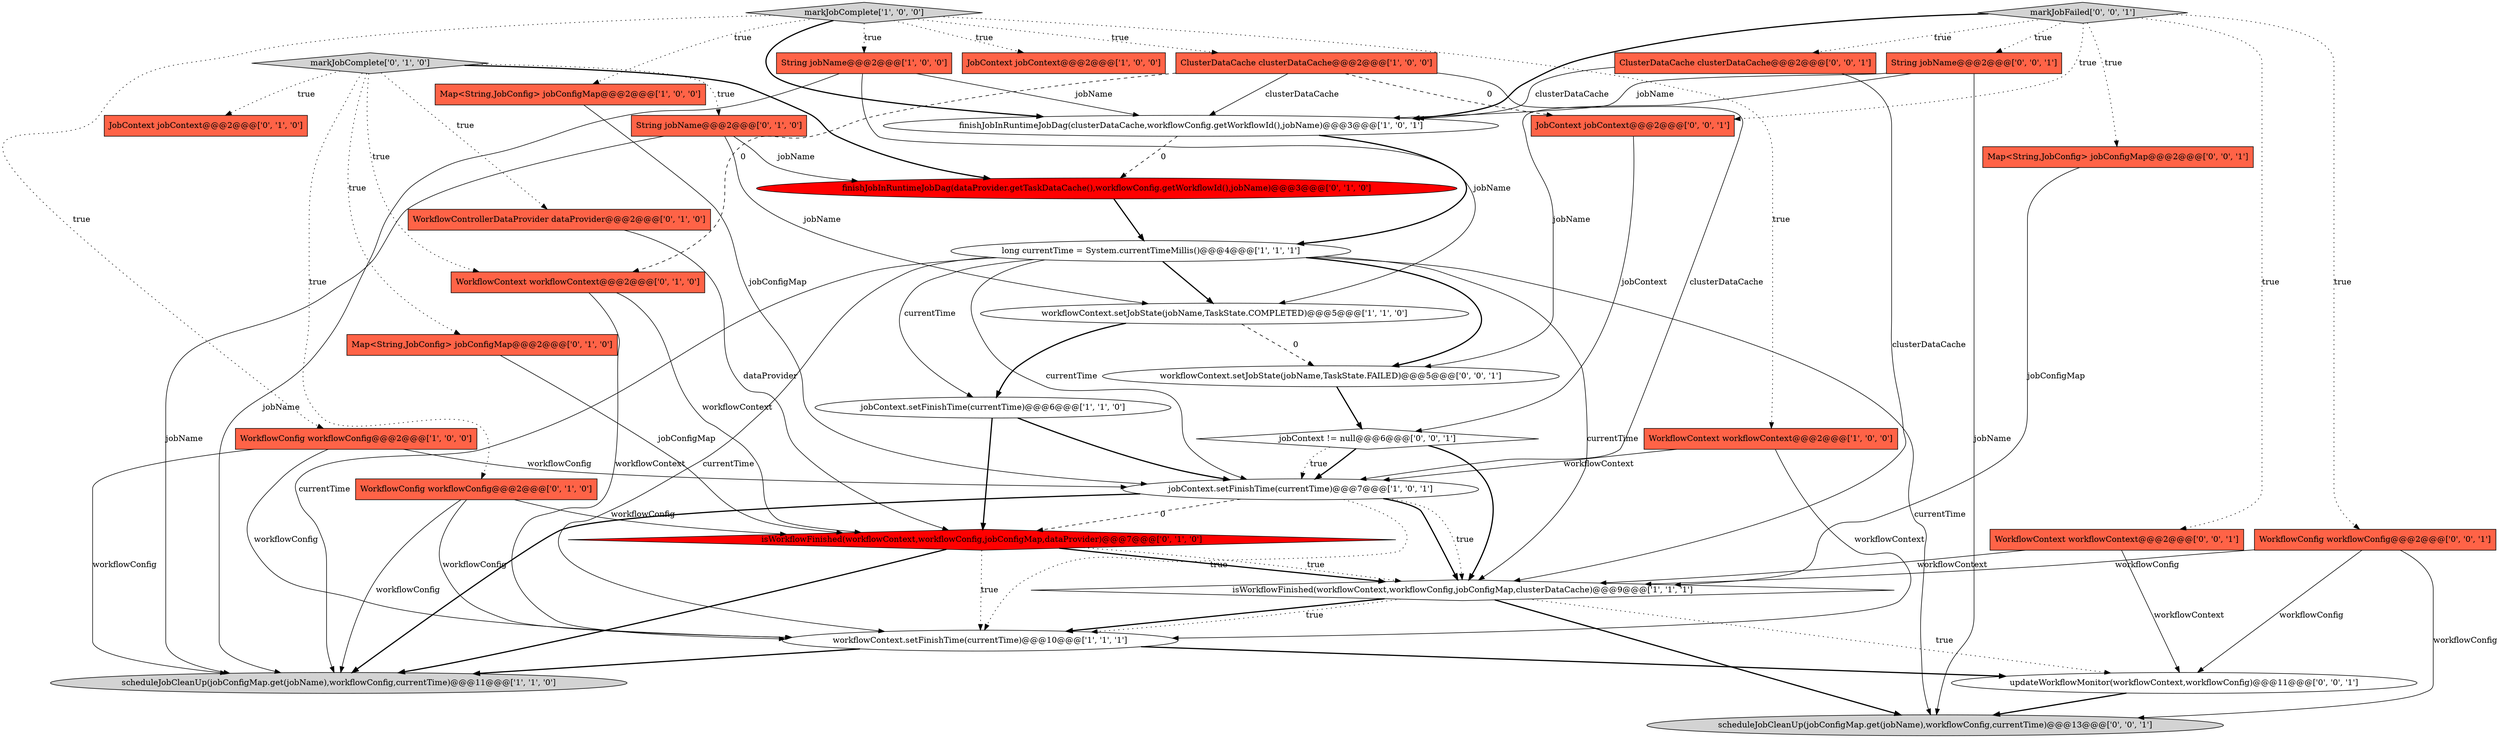 digraph {
20 [style = filled, label = "JobContext jobContext@@@2@@@['0', '1', '0']", fillcolor = tomato, shape = box image = "AAA0AAABBB2BBB"];
3 [style = filled, label = "isWorkflowFinished(workflowContext,workflowConfig,jobConfigMap,clusterDataCache)@@@9@@@['1', '1', '1']", fillcolor = white, shape = diamond image = "AAA0AAABBB1BBB"];
17 [style = filled, label = "WorkflowControllerDataProvider dataProvider@@@2@@@['0', '1', '0']", fillcolor = tomato, shape = box image = "AAA0AAABBB2BBB"];
21 [style = filled, label = "String jobName@@@2@@@['0', '1', '0']", fillcolor = tomato, shape = box image = "AAA0AAABBB2BBB"];
24 [style = filled, label = "scheduleJobCleanUp(jobConfigMap.get(jobName),workflowConfig,currentTime)@@@13@@@['0', '0', '1']", fillcolor = lightgray, shape = ellipse image = "AAA0AAABBB3BBB"];
18 [style = filled, label = "finishJobInRuntimeJobDag(dataProvider.getTaskDataCache(),workflowConfig.getWorkflowId(),jobName)@@@3@@@['0', '1', '0']", fillcolor = red, shape = ellipse image = "AAA1AAABBB2BBB"];
34 [style = filled, label = "markJobFailed['0', '0', '1']", fillcolor = lightgray, shape = diamond image = "AAA0AAABBB3BBB"];
33 [style = filled, label = "JobContext jobContext@@@2@@@['0', '0', '1']", fillcolor = tomato, shape = box image = "AAA0AAABBB3BBB"];
11 [style = filled, label = "workflowContext.setFinishTime(currentTime)@@@10@@@['1', '1', '1']", fillcolor = white, shape = ellipse image = "AAA0AAABBB1BBB"];
0 [style = filled, label = "Map<String,JobConfig> jobConfigMap@@@2@@@['1', '0', '0']", fillcolor = tomato, shape = box image = "AAA0AAABBB1BBB"];
6 [style = filled, label = "long currentTime = System.currentTimeMillis()@@@4@@@['1', '1', '1']", fillcolor = white, shape = ellipse image = "AAA0AAABBB1BBB"];
29 [style = filled, label = "ClusterDataCache clusterDataCache@@@2@@@['0', '0', '1']", fillcolor = tomato, shape = box image = "AAA0AAABBB3BBB"];
1 [style = filled, label = "WorkflowContext workflowContext@@@2@@@['1', '0', '0']", fillcolor = tomato, shape = box image = "AAA0AAABBB1BBB"];
14 [style = filled, label = "ClusterDataCache clusterDataCache@@@2@@@['1', '0', '0']", fillcolor = tomato, shape = box image = "AAA1AAABBB1BBB"];
26 [style = filled, label = "WorkflowConfig workflowConfig@@@2@@@['0', '0', '1']", fillcolor = tomato, shape = box image = "AAA0AAABBB3BBB"];
31 [style = filled, label = "updateWorkflowMonitor(workflowContext,workflowConfig)@@@11@@@['0', '0', '1']", fillcolor = white, shape = ellipse image = "AAA0AAABBB3BBB"];
9 [style = filled, label = "scheduleJobCleanUp(jobConfigMap.get(jobName),workflowConfig,currentTime)@@@11@@@['1', '1', '0']", fillcolor = lightgray, shape = ellipse image = "AAA0AAABBB1BBB"];
12 [style = filled, label = "markJobComplete['1', '0', '0']", fillcolor = lightgray, shape = diamond image = "AAA0AAABBB1BBB"];
4 [style = filled, label = "JobContext jobContext@@@2@@@['1', '0', '0']", fillcolor = tomato, shape = box image = "AAA0AAABBB1BBB"];
30 [style = filled, label = "jobContext != null@@@6@@@['0', '0', '1']", fillcolor = white, shape = diamond image = "AAA0AAABBB3BBB"];
2 [style = filled, label = "workflowContext.setJobState(jobName,TaskState.COMPLETED)@@@5@@@['1', '1', '0']", fillcolor = white, shape = ellipse image = "AAA0AAABBB1BBB"];
22 [style = filled, label = "Map<String,JobConfig> jobConfigMap@@@2@@@['0', '1', '0']", fillcolor = tomato, shape = box image = "AAA0AAABBB2BBB"];
28 [style = filled, label = "Map<String,JobConfig> jobConfigMap@@@2@@@['0', '0', '1']", fillcolor = tomato, shape = box image = "AAA0AAABBB3BBB"];
15 [style = filled, label = "WorkflowConfig workflowConfig@@@2@@@['0', '1', '0']", fillcolor = tomato, shape = box image = "AAA0AAABBB2BBB"];
25 [style = filled, label = "workflowContext.setJobState(jobName,TaskState.FAILED)@@@5@@@['0', '0', '1']", fillcolor = white, shape = ellipse image = "AAA0AAABBB3BBB"];
5 [style = filled, label = "finishJobInRuntimeJobDag(clusterDataCache,workflowConfig.getWorkflowId(),jobName)@@@3@@@['1', '0', '1']", fillcolor = white, shape = ellipse image = "AAA0AAABBB1BBB"];
32 [style = filled, label = "String jobName@@@2@@@['0', '0', '1']", fillcolor = tomato, shape = box image = "AAA0AAABBB3BBB"];
16 [style = filled, label = "markJobComplete['0', '1', '0']", fillcolor = lightgray, shape = diamond image = "AAA0AAABBB2BBB"];
10 [style = filled, label = "WorkflowConfig workflowConfig@@@2@@@['1', '0', '0']", fillcolor = tomato, shape = box image = "AAA0AAABBB1BBB"];
19 [style = filled, label = "isWorkflowFinished(workflowContext,workflowConfig,jobConfigMap,dataProvider)@@@7@@@['0', '1', '0']", fillcolor = red, shape = diamond image = "AAA1AAABBB2BBB"];
8 [style = filled, label = "jobContext.setFinishTime(currentTime)@@@7@@@['1', '0', '1']", fillcolor = white, shape = ellipse image = "AAA0AAABBB1BBB"];
23 [style = filled, label = "WorkflowContext workflowContext@@@2@@@['0', '1', '0']", fillcolor = tomato, shape = box image = "AAA1AAABBB2BBB"];
13 [style = filled, label = "jobContext.setFinishTime(currentTime)@@@6@@@['1', '1', '0']", fillcolor = white, shape = ellipse image = "AAA0AAABBB1BBB"];
27 [style = filled, label = "WorkflowContext workflowContext@@@2@@@['0', '0', '1']", fillcolor = tomato, shape = box image = "AAA0AAABBB3BBB"];
7 [style = filled, label = "String jobName@@@2@@@['1', '0', '0']", fillcolor = tomato, shape = box image = "AAA0AAABBB1BBB"];
12->5 [style = bold, label=""];
3->24 [style = bold, label=""];
10->9 [style = solid, label="workflowConfig"];
25->30 [style = bold, label=""];
16->17 [style = dotted, label="true"];
34->29 [style = dotted, label="true"];
16->20 [style = dotted, label="true"];
11->9 [style = bold, label=""];
15->19 [style = solid, label="workflowConfig"];
26->31 [style = solid, label="workflowConfig"];
6->9 [style = solid, label="currentTime"];
34->26 [style = dotted, label="true"];
0->8 [style = solid, label="jobConfigMap"];
34->27 [style = dotted, label="true"];
32->5 [style = solid, label="jobName"];
15->9 [style = solid, label="workflowConfig"];
19->9 [style = bold, label=""];
19->11 [style = dotted, label="true"];
7->2 [style = solid, label="jobName"];
14->8 [style = solid, label="clusterDataCache"];
30->8 [style = bold, label=""];
6->24 [style = solid, label="currentTime"];
19->3 [style = bold, label=""];
34->28 [style = dotted, label="true"];
7->9 [style = solid, label="jobName"];
3->11 [style = bold, label=""];
14->33 [style = dashed, label="0"];
6->2 [style = bold, label=""];
6->13 [style = solid, label="currentTime"];
28->3 [style = solid, label="jobConfigMap"];
7->5 [style = solid, label="jobName"];
26->3 [style = solid, label="workflowConfig"];
5->6 [style = bold, label=""];
12->10 [style = dotted, label="true"];
19->3 [style = dotted, label="true"];
23->11 [style = solid, label="workflowContext"];
29->3 [style = solid, label="clusterDataCache"];
12->0 [style = dotted, label="true"];
16->21 [style = dotted, label="true"];
12->4 [style = dotted, label="true"];
29->5 [style = solid, label="clusterDataCache"];
12->7 [style = dotted, label="true"];
1->11 [style = solid, label="workflowContext"];
1->8 [style = solid, label="workflowContext"];
21->2 [style = solid, label="jobName"];
16->18 [style = bold, label=""];
31->24 [style = bold, label=""];
8->3 [style = bold, label=""];
8->3 [style = dotted, label="true"];
26->24 [style = solid, label="workflowConfig"];
11->31 [style = bold, label=""];
22->19 [style = solid, label="jobConfigMap"];
21->9 [style = solid, label="jobName"];
13->19 [style = bold, label=""];
14->23 [style = dashed, label="0"];
10->11 [style = solid, label="workflowConfig"];
30->3 [style = bold, label=""];
18->6 [style = bold, label=""];
6->3 [style = solid, label="currentTime"];
10->8 [style = solid, label="workflowConfig"];
34->33 [style = dotted, label="true"];
2->25 [style = dashed, label="0"];
15->11 [style = solid, label="workflowConfig"];
8->11 [style = dotted, label="true"];
32->24 [style = solid, label="jobName"];
30->8 [style = dotted, label="true"];
23->19 [style = solid, label="workflowContext"];
33->30 [style = solid, label="jobContext"];
6->8 [style = solid, label="currentTime"];
16->15 [style = dotted, label="true"];
3->11 [style = dotted, label="true"];
34->32 [style = dotted, label="true"];
8->19 [style = dashed, label="0"];
17->19 [style = solid, label="dataProvider"];
14->5 [style = solid, label="clusterDataCache"];
34->5 [style = bold, label=""];
27->3 [style = solid, label="workflowContext"];
12->1 [style = dotted, label="true"];
16->22 [style = dotted, label="true"];
27->31 [style = solid, label="workflowContext"];
21->18 [style = solid, label="jobName"];
5->18 [style = dashed, label="0"];
16->23 [style = dotted, label="true"];
2->13 [style = bold, label=""];
12->14 [style = dotted, label="true"];
8->9 [style = bold, label=""];
3->31 [style = dotted, label="true"];
13->8 [style = bold, label=""];
32->25 [style = solid, label="jobName"];
6->11 [style = solid, label="currentTime"];
6->25 [style = bold, label=""];
}
